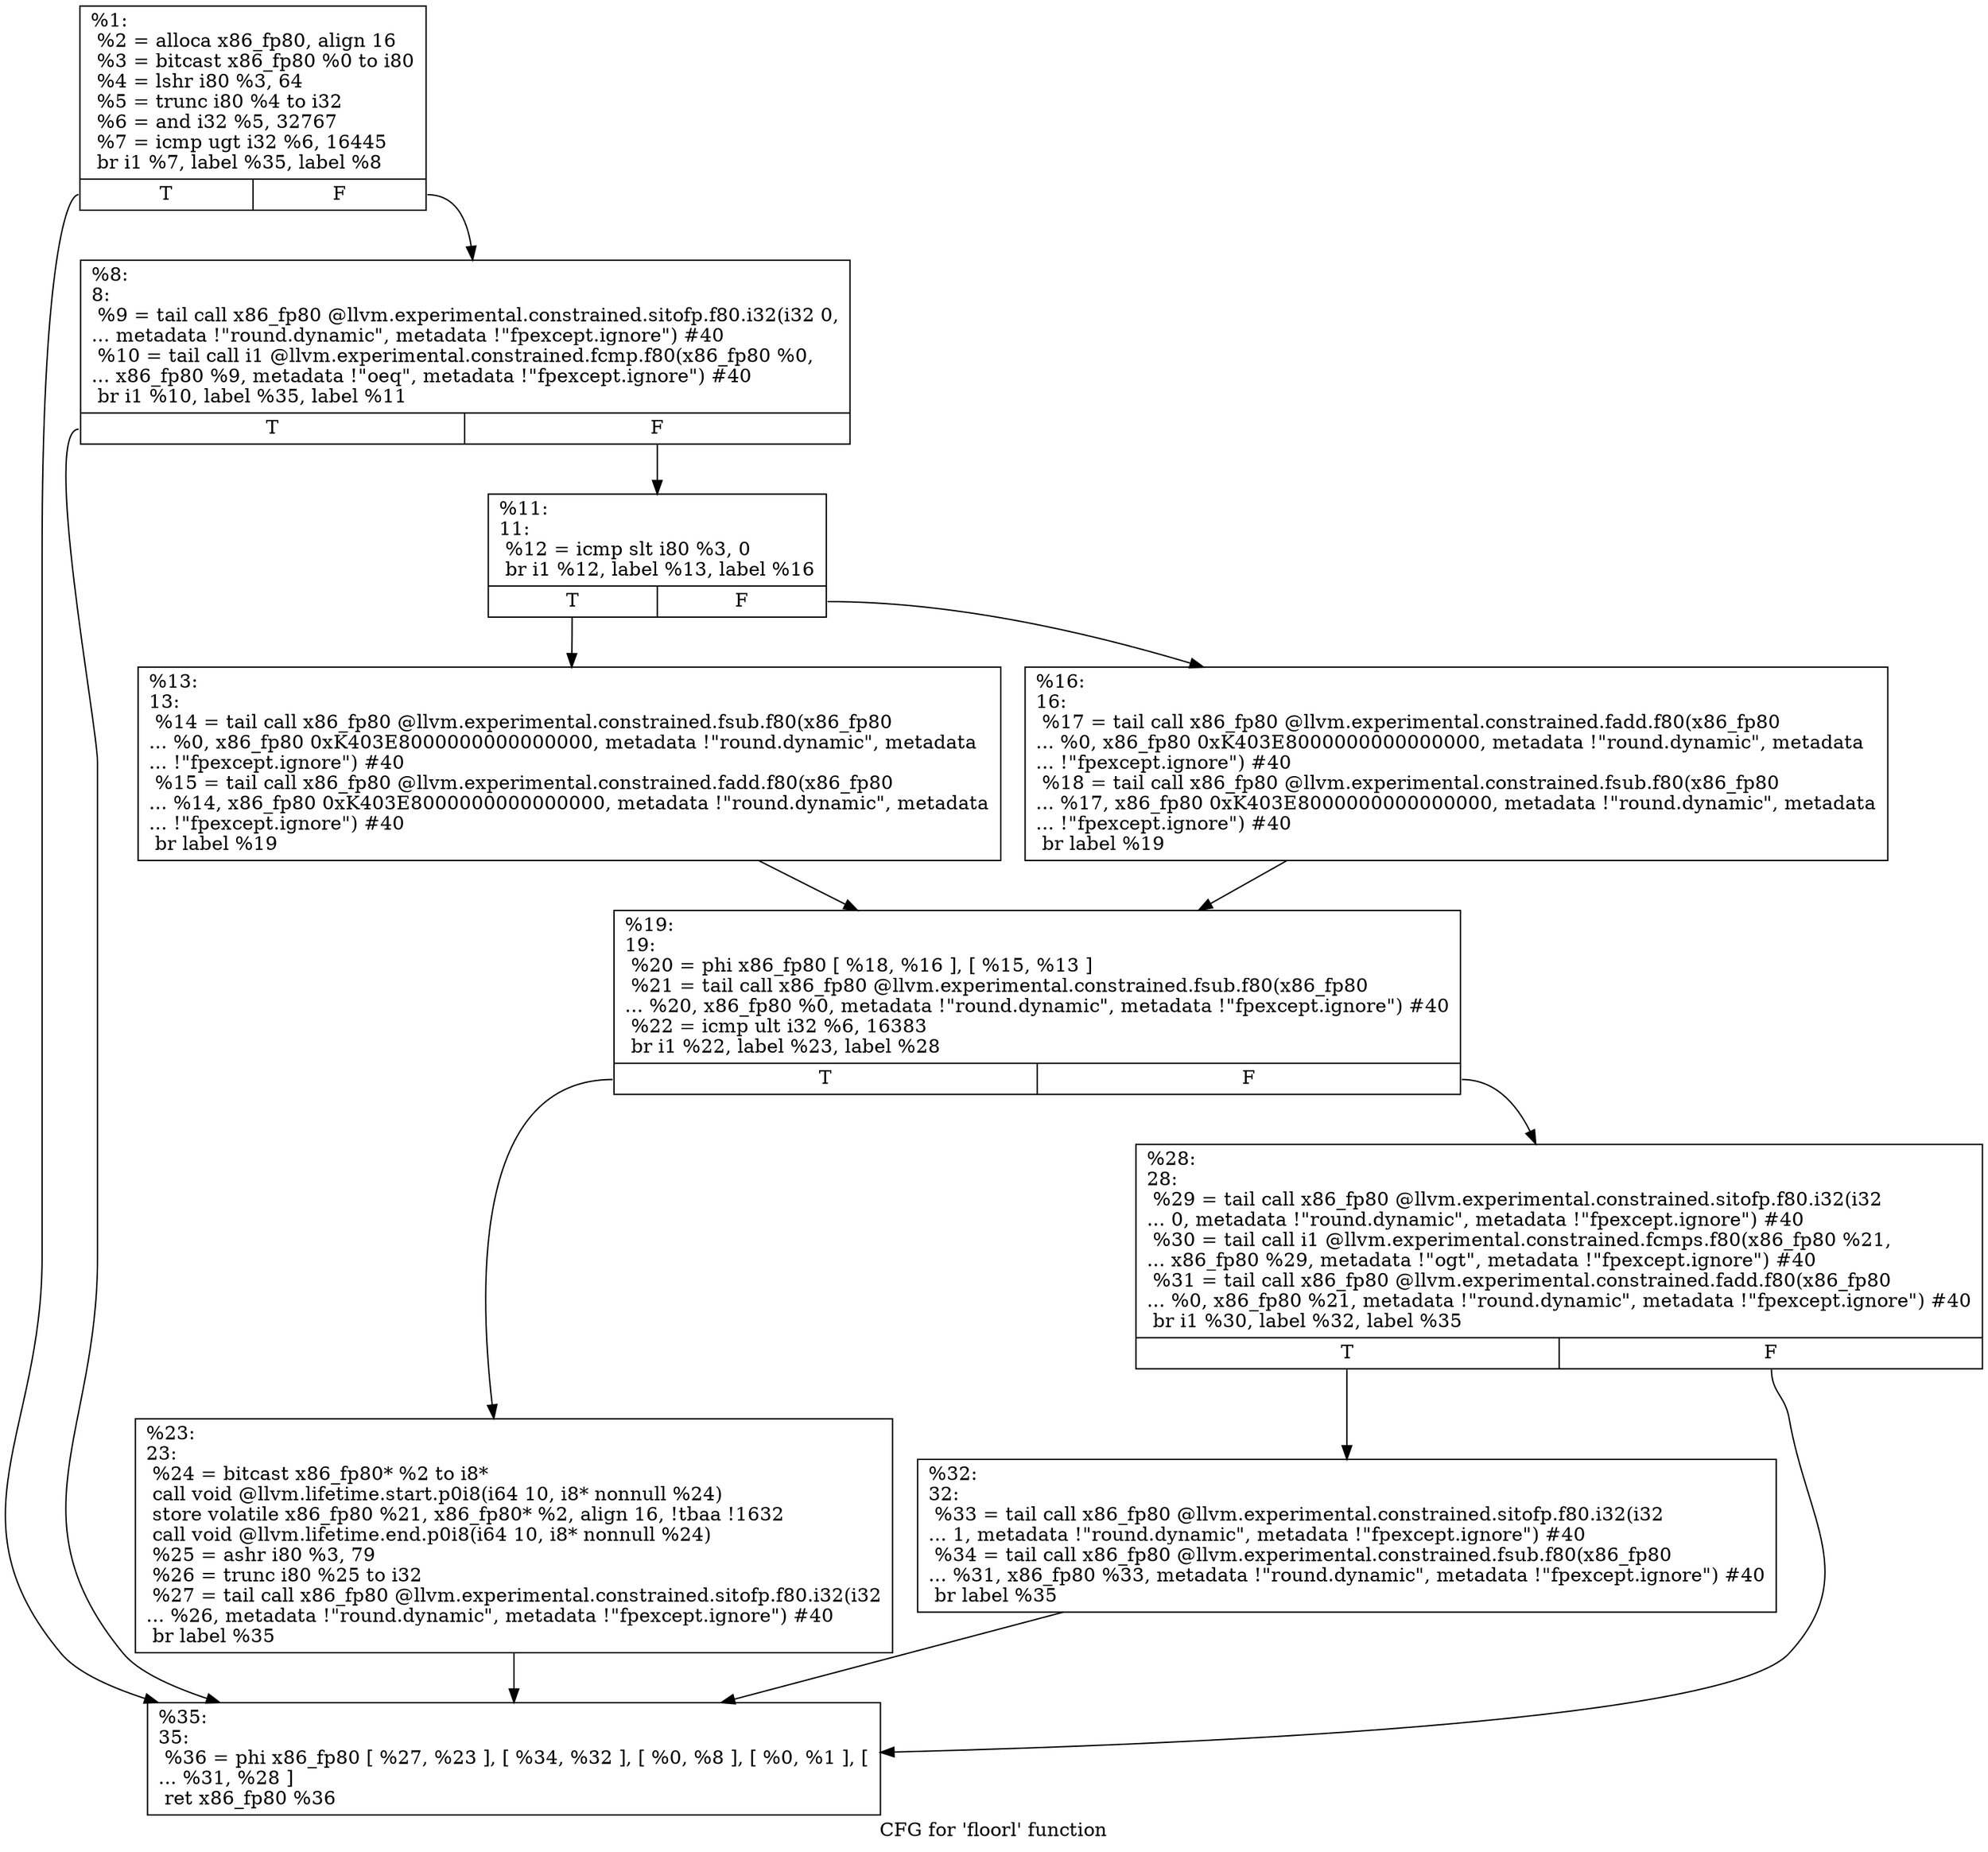 digraph "CFG for 'floorl' function" {
	label="CFG for 'floorl' function";

	Node0x1573110 [shape=record,label="{%1:\l  %2 = alloca x86_fp80, align 16\l  %3 = bitcast x86_fp80 %0 to i80\l  %4 = lshr i80 %3, 64\l  %5 = trunc i80 %4 to i32\l  %6 = and i32 %5, 32767\l  %7 = icmp ugt i32 %6, 16445\l  br i1 %7, label %35, label %8\l|{<s0>T|<s1>F}}"];
	Node0x1573110:s0 -> Node0x15733e0;
	Node0x1573110:s1 -> Node0x1573160;
	Node0x1573160 [shape=record,label="{%8:\l8:                                                \l  %9 = tail call x86_fp80 @llvm.experimental.constrained.sitofp.f80.i32(i32 0,\l... metadata !\"round.dynamic\", metadata !\"fpexcept.ignore\") #40\l  %10 = tail call i1 @llvm.experimental.constrained.fcmp.f80(x86_fp80 %0,\l... x86_fp80 %9, metadata !\"oeq\", metadata !\"fpexcept.ignore\") #40\l  br i1 %10, label %35, label %11\l|{<s0>T|<s1>F}}"];
	Node0x1573160:s0 -> Node0x15733e0;
	Node0x1573160:s1 -> Node0x15731b0;
	Node0x15731b0 [shape=record,label="{%11:\l11:                                               \l  %12 = icmp slt i80 %3, 0\l  br i1 %12, label %13, label %16\l|{<s0>T|<s1>F}}"];
	Node0x15731b0:s0 -> Node0x1573200;
	Node0x15731b0:s1 -> Node0x1573250;
	Node0x1573200 [shape=record,label="{%13:\l13:                                               \l  %14 = tail call x86_fp80 @llvm.experimental.constrained.fsub.f80(x86_fp80\l... %0, x86_fp80 0xK403E8000000000000000, metadata !\"round.dynamic\", metadata\l... !\"fpexcept.ignore\") #40\l  %15 = tail call x86_fp80 @llvm.experimental.constrained.fadd.f80(x86_fp80\l... %14, x86_fp80 0xK403E8000000000000000, metadata !\"round.dynamic\", metadata\l... !\"fpexcept.ignore\") #40\l  br label %19\l}"];
	Node0x1573200 -> Node0x15732a0;
	Node0x1573250 [shape=record,label="{%16:\l16:                                               \l  %17 = tail call x86_fp80 @llvm.experimental.constrained.fadd.f80(x86_fp80\l... %0, x86_fp80 0xK403E8000000000000000, metadata !\"round.dynamic\", metadata\l... !\"fpexcept.ignore\") #40\l  %18 = tail call x86_fp80 @llvm.experimental.constrained.fsub.f80(x86_fp80\l... %17, x86_fp80 0xK403E8000000000000000, metadata !\"round.dynamic\", metadata\l... !\"fpexcept.ignore\") #40\l  br label %19\l}"];
	Node0x1573250 -> Node0x15732a0;
	Node0x15732a0 [shape=record,label="{%19:\l19:                                               \l  %20 = phi x86_fp80 [ %18, %16 ], [ %15, %13 ]\l  %21 = tail call x86_fp80 @llvm.experimental.constrained.fsub.f80(x86_fp80\l... %20, x86_fp80 %0, metadata !\"round.dynamic\", metadata !\"fpexcept.ignore\") #40\l  %22 = icmp ult i32 %6, 16383\l  br i1 %22, label %23, label %28\l|{<s0>T|<s1>F}}"];
	Node0x15732a0:s0 -> Node0x15732f0;
	Node0x15732a0:s1 -> Node0x1573340;
	Node0x15732f0 [shape=record,label="{%23:\l23:                                               \l  %24 = bitcast x86_fp80* %2 to i8*\l  call void @llvm.lifetime.start.p0i8(i64 10, i8* nonnull %24)\l  store volatile x86_fp80 %21, x86_fp80* %2, align 16, !tbaa !1632\l  call void @llvm.lifetime.end.p0i8(i64 10, i8* nonnull %24)\l  %25 = ashr i80 %3, 79\l  %26 = trunc i80 %25 to i32\l  %27 = tail call x86_fp80 @llvm.experimental.constrained.sitofp.f80.i32(i32\l... %26, metadata !\"round.dynamic\", metadata !\"fpexcept.ignore\") #40\l  br label %35\l}"];
	Node0x15732f0 -> Node0x15733e0;
	Node0x1573340 [shape=record,label="{%28:\l28:                                               \l  %29 = tail call x86_fp80 @llvm.experimental.constrained.sitofp.f80.i32(i32\l... 0, metadata !\"round.dynamic\", metadata !\"fpexcept.ignore\") #40\l  %30 = tail call i1 @llvm.experimental.constrained.fcmps.f80(x86_fp80 %21,\l... x86_fp80 %29, metadata !\"ogt\", metadata !\"fpexcept.ignore\") #40\l  %31 = tail call x86_fp80 @llvm.experimental.constrained.fadd.f80(x86_fp80\l... %0, x86_fp80 %21, metadata !\"round.dynamic\", metadata !\"fpexcept.ignore\") #40\l  br i1 %30, label %32, label %35\l|{<s0>T|<s1>F}}"];
	Node0x1573340:s0 -> Node0x1573390;
	Node0x1573340:s1 -> Node0x15733e0;
	Node0x1573390 [shape=record,label="{%32:\l32:                                               \l  %33 = tail call x86_fp80 @llvm.experimental.constrained.sitofp.f80.i32(i32\l... 1, metadata !\"round.dynamic\", metadata !\"fpexcept.ignore\") #40\l  %34 = tail call x86_fp80 @llvm.experimental.constrained.fsub.f80(x86_fp80\l... %31, x86_fp80 %33, metadata !\"round.dynamic\", metadata !\"fpexcept.ignore\") #40\l  br label %35\l}"];
	Node0x1573390 -> Node0x15733e0;
	Node0x15733e0 [shape=record,label="{%35:\l35:                                               \l  %36 = phi x86_fp80 [ %27, %23 ], [ %34, %32 ], [ %0, %8 ], [ %0, %1 ], [\l... %31, %28 ]\l  ret x86_fp80 %36\l}"];
}
